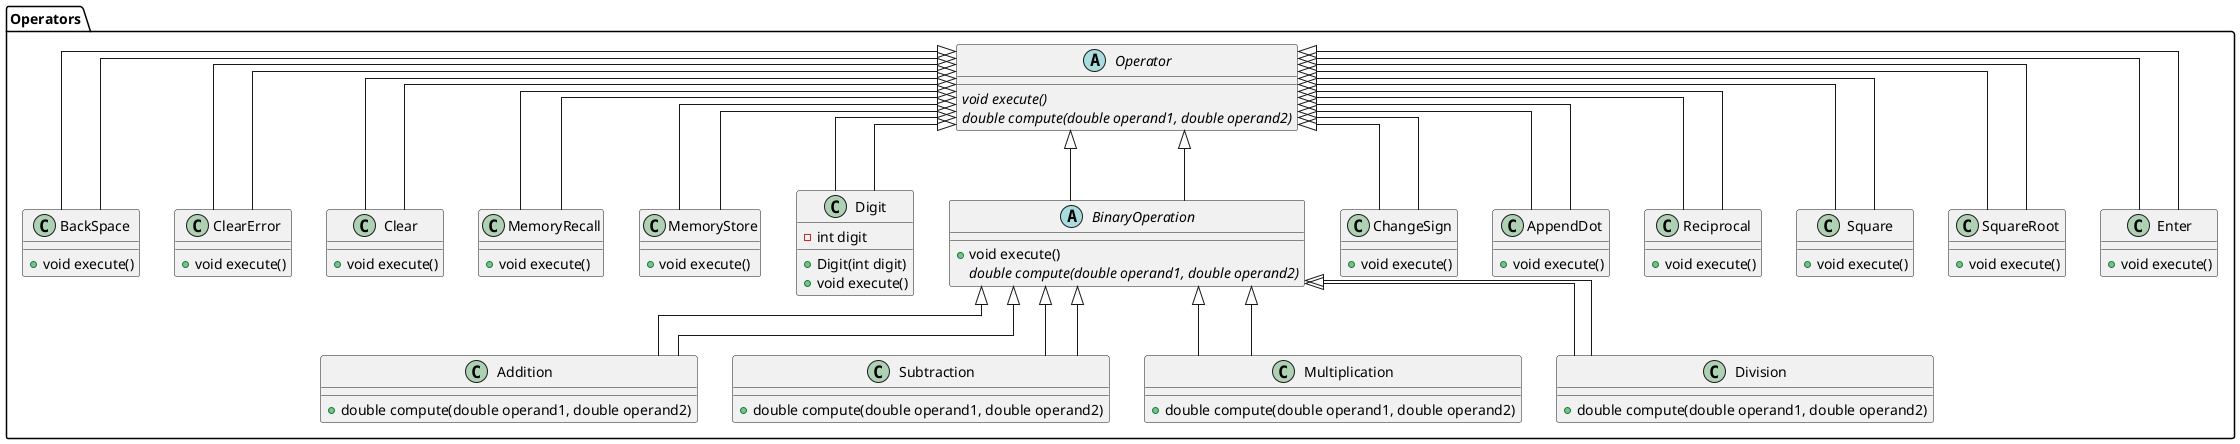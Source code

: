 @startuml
skinparam linetype ortho
package "Operators" {
  abstract class Operator {
    {abstract} void execute()
    {abstract} double compute(double operand1, double operand2)
  }

  class BackSpace extends Operator {
    + void execute()
  }

  class ClearError extends Operator {
    + void execute()
  }

  class Clear extends Operator {
    + void execute()
  }

  class MemoryRecall extends Operator {
    + void execute()
  }

  class MemoryStore extends Operator {
    + void execute()
  }

  class Digit extends Operator {
    - int digit
    + Digit(int digit)
    + void execute()
  }

  abstract class BinaryOperation extends Operator {
    + void execute()
    {abstract} double compute(double operand1, double operand2)
  }

  class ChangeSign extends Operator {
    + void execute()
  }

  class AppendDot extends Operator {
    + void execute()
  }

  class Reciprocal extends Operator {
    + void execute()
  }

  class Square extends Operator {
    + void execute()
  }

  class SquareRoot extends Operator {
    + void execute()
  }

  class Addition extends BinaryOperation {
    + double compute(double operand1, double operand2)
  }

  class Subtraction extends BinaryOperation {
    + double compute(double operand1, double operand2)
  }

  class Multiplication extends BinaryOperation {
    + double compute(double operand1, double operand2)
  }

  class Division extends BinaryOperation {
    + double compute(double operand1, double operand2)
  }

  class Enter extends Operator {
    + void execute()
  }

  Operator <|-- BackSpace
  Operator <|-- ClearError
  Operator <|-- Clear
  Operator <|-- MemoryRecall
  Operator <|-- MemoryStore
  Operator <|-- Digit
  Operator <|-- ChangeSign
  Operator <|-- AppendDot
  Operator <|-- Reciprocal
  Operator <|-- Square
  Operator <|-- SquareRoot
  Operator <|-- BinaryOperation
  Operator <|-- Enter

  BinaryOperation <|-- Addition
  BinaryOperation <|-- Subtraction
  BinaryOperation <|-- Multiplication
  BinaryOperation <|-- Division
}
@enduml
